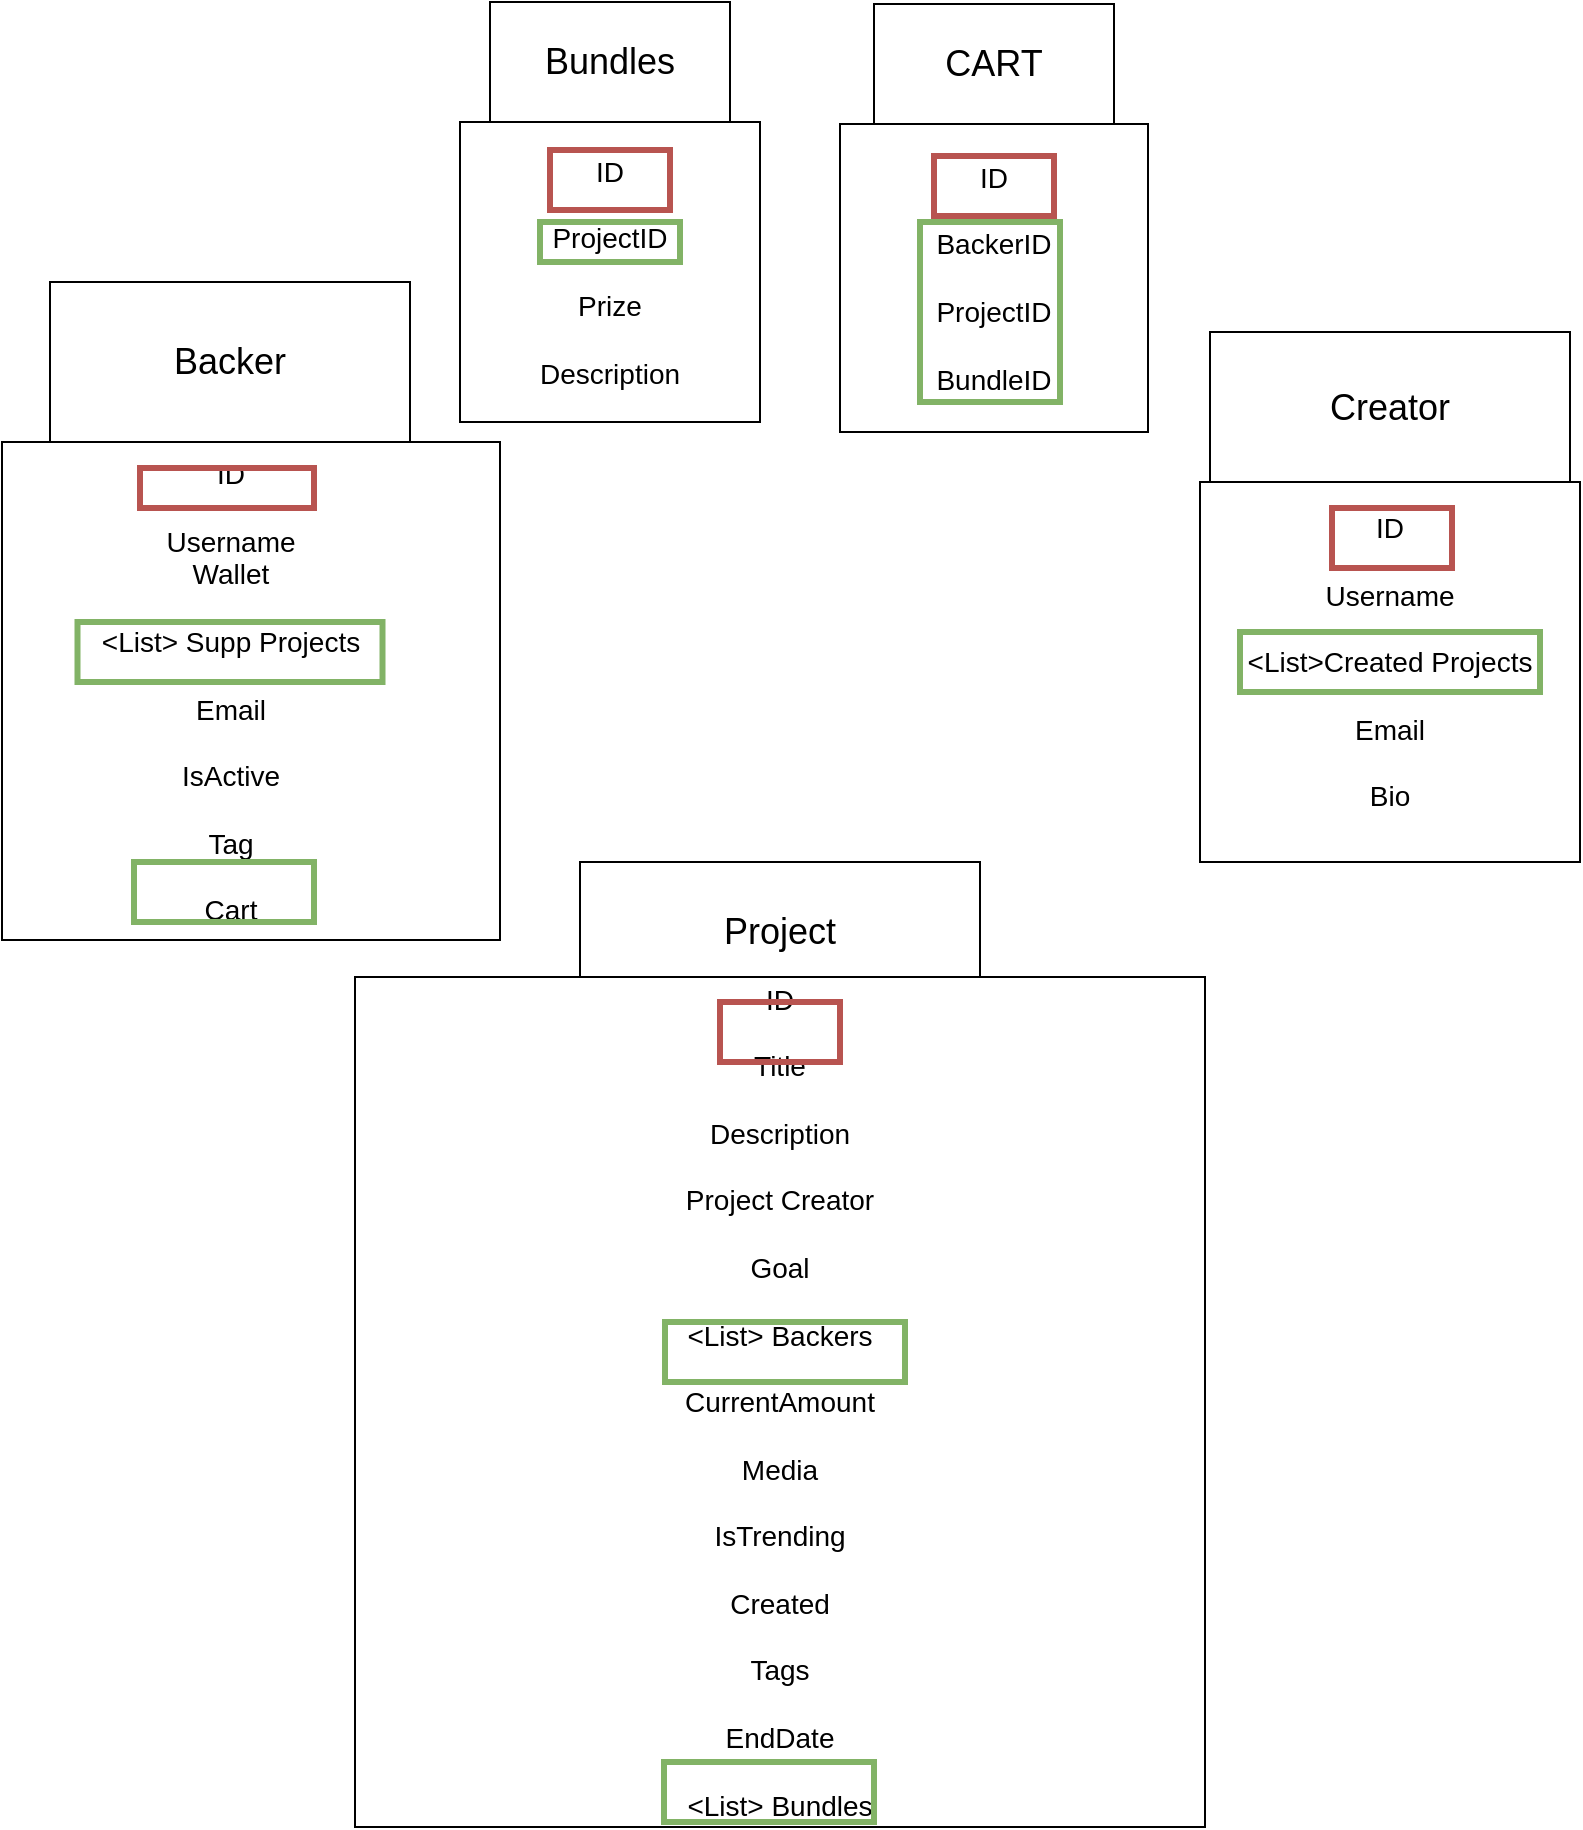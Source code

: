<mxfile version="13.9.8" type="device"><diagram id="z4NY-CRAN8Iqdoqhpu5Z" name="Page-1"><mxGraphModel dx="1527" dy="900" grid="1" gridSize="10" guides="1" tooltips="1" connect="1" arrows="1" fold="1" page="1" pageScale="1" pageWidth="827" pageHeight="1169" math="0" shadow="0"><root><mxCell id="0"/><mxCell id="1" parent="0"/><mxCell id="ml9_eG9htWzkz7weZCml-1" value="&lt;font style=&quot;font-size: 18px&quot;&gt;Backer&lt;/font&gt;" style="rounded=0;whiteSpace=wrap;html=1;" vertex="1" parent="1"><mxGeometry x="25" y="280" width="180" height="80" as="geometry"/></mxCell><mxCell id="ml9_eG9htWzkz7weZCml-3" value="&lt;font style=&quot;font-size: 18px&quot;&gt;Project&lt;/font&gt;" style="rounded=0;whiteSpace=wrap;html=1;" vertex="1" parent="1"><mxGeometry x="290" y="570" width="200" height="70" as="geometry"/></mxCell><mxCell id="ml9_eG9htWzkz7weZCml-4" value="&lt;font style=&quot;font-size: 18px&quot;&gt;Creator&lt;/font&gt;" style="rounded=0;whiteSpace=wrap;html=1;" vertex="1" parent="1"><mxGeometry x="605" y="305" width="180" height="75" as="geometry"/></mxCell><mxCell id="ml9_eG9htWzkz7weZCml-6" value="" style="whiteSpace=wrap;html=1;aspect=fixed;" vertex="1" parent="1"><mxGeometry x="1" y="360" width="249" height="249" as="geometry"/></mxCell><mxCell id="ml9_eG9htWzkz7weZCml-7" value="&lt;font style=&quot;font-size: 14px&quot;&gt;ID&lt;br&gt;&lt;br&gt;Username&lt;br&gt;Wallet&lt;br&gt;&lt;br&gt;&amp;lt;List&amp;gt; Supp Projects&lt;br&gt;&lt;br&gt;Email&lt;br&gt;&lt;br&gt;IsActive&lt;br&gt;&lt;br&gt;Tag&lt;br&gt;&lt;br&gt;Cart&lt;br&gt;&lt;/font&gt;" style="text;html=1;strokeColor=none;fillColor=none;align=center;verticalAlign=middle;whiteSpace=wrap;rounded=0;" vertex="1" parent="1"><mxGeometry x="37.5" y="475" width="155" height="20" as="geometry"/></mxCell><mxCell id="ml9_eG9htWzkz7weZCml-8" value="" style="whiteSpace=wrap;html=1;aspect=fixed;" vertex="1" parent="1"><mxGeometry x="600" y="380" width="190" height="190" as="geometry"/></mxCell><mxCell id="ml9_eG9htWzkz7weZCml-9" value="&lt;font style=&quot;font-size: 14px&quot;&gt;ID&lt;br&gt;&lt;br&gt;Username&lt;br&gt;&lt;br&gt;&amp;lt;List&amp;gt;Created Projects&lt;br&gt;&lt;br&gt;Email&lt;br&gt;&lt;br&gt;Bio&lt;/font&gt;" style="text;html=1;strokeColor=none;fillColor=none;align=center;verticalAlign=middle;whiteSpace=wrap;rounded=0;" vertex="1" parent="1"><mxGeometry x="620" y="460" width="150" height="20" as="geometry"/></mxCell><mxCell id="ml9_eG9htWzkz7weZCml-12" value="" style="whiteSpace=wrap;html=1;aspect=fixed;" vertex="1" parent="1"><mxGeometry x="177.5" y="627.5" width="425" height="425" as="geometry"/></mxCell><mxCell id="ml9_eG9htWzkz7weZCml-13" value="&lt;font style=&quot;font-size: 14px&quot;&gt;ID&lt;br&gt;&lt;br&gt;Title&lt;br&gt;&lt;br&gt;Description&lt;br&gt;&lt;br&gt;Project Creator&lt;br&gt;&lt;br&gt;Goal&lt;br&gt;&lt;br&gt;&amp;lt;List&amp;gt; Backers&lt;br&gt;&lt;br&gt;CurrentAmount&lt;br&gt;&lt;br&gt;Media&lt;br&gt;&lt;br&gt;IsTrending&lt;br&gt;&lt;br&gt;Created&lt;br&gt;&lt;br&gt;Tags&lt;br&gt;&lt;br&gt;EndDate&lt;br&gt;&lt;br&gt;&amp;lt;List&amp;gt; Bundles&lt;br&gt;&lt;/font&gt;" style="text;html=1;strokeColor=none;fillColor=none;align=center;verticalAlign=middle;whiteSpace=wrap;rounded=0;" vertex="1" parent="1"><mxGeometry x="340" y="830" width="100" height="20" as="geometry"/></mxCell><mxCell id="ml9_eG9htWzkz7weZCml-15" value="&lt;font style=&quot;font-size: 18px&quot;&gt;Bundles&lt;/font&gt;" style="rounded=0;whiteSpace=wrap;html=1;" vertex="1" parent="1"><mxGeometry x="245" y="140" width="120" height="60" as="geometry"/></mxCell><mxCell id="ml9_eG9htWzkz7weZCml-16" value="&lt;font style=&quot;font-size: 14px&quot;&gt;ID&lt;br&gt;&lt;br&gt;ProjectID&lt;br&gt;&lt;br&gt;Prize&lt;br&gt;&lt;br&gt;Description&lt;/font&gt;" style="whiteSpace=wrap;html=1;aspect=fixed;" vertex="1" parent="1"><mxGeometry x="230" y="200" width="150" height="150" as="geometry"/></mxCell><mxCell id="ml9_eG9htWzkz7weZCml-17" value="&lt;font style=&quot;font-size: 14px&quot;&gt;ID&lt;br&gt;&lt;br&gt;BackerID&lt;br&gt;&lt;br&gt;ProjectID&lt;br&gt;&lt;br&gt;BundleID&lt;/font&gt;" style="whiteSpace=wrap;html=1;aspect=fixed;" vertex="1" parent="1"><mxGeometry x="420" y="201" width="154" height="154" as="geometry"/></mxCell><mxCell id="ml9_eG9htWzkz7weZCml-18" value="&lt;font style=&quot;font-size: 18px&quot;&gt;CART&lt;/font&gt;" style="rounded=0;whiteSpace=wrap;html=1;" vertex="1" parent="1"><mxGeometry x="437" y="141" width="120" height="60" as="geometry"/></mxCell><mxCell id="ml9_eG9htWzkz7weZCml-19" value="" style="rounded=0;whiteSpace=wrap;html=1;strokeColor=#b85450;fillColor=none;strokeWidth=3;" vertex="1" parent="1"><mxGeometry x="70" y="373" width="87" height="20" as="geometry"/></mxCell><mxCell id="ml9_eG9htWzkz7weZCml-20" value="" style="rounded=0;whiteSpace=wrap;html=1;strokeWidth=3;strokeColor=#b85450;fillColor=none;" vertex="1" parent="1"><mxGeometry x="360" y="640" width="60" height="30" as="geometry"/></mxCell><mxCell id="ml9_eG9htWzkz7weZCml-21" value="" style="rounded=0;whiteSpace=wrap;html=1;strokeWidth=3;strokeColor=#b85450;fillColor=none;" vertex="1" parent="1"><mxGeometry x="467" y="217" width="60" height="30" as="geometry"/></mxCell><mxCell id="ml9_eG9htWzkz7weZCml-22" value="" style="rounded=0;whiteSpace=wrap;html=1;strokeWidth=3;strokeColor=#b85450;fillColor=none;" vertex="1" parent="1"><mxGeometry x="275" y="214" width="60" height="30" as="geometry"/></mxCell><mxCell id="ml9_eG9htWzkz7weZCml-23" value="" style="rounded=0;whiteSpace=wrap;html=1;strokeWidth=3;strokeColor=#b85450;fillColor=none;" vertex="1" parent="1"><mxGeometry x="666" y="393" width="60" height="30" as="geometry"/></mxCell><mxCell id="ml9_eG9htWzkz7weZCml-24" value="" style="rounded=0;whiteSpace=wrap;html=1;strokeWidth=3;strokeColor=#82b366;fillColor=none;" vertex="1" parent="1"><mxGeometry x="38.75" y="450" width="152.5" height="30" as="geometry"/></mxCell><mxCell id="ml9_eG9htWzkz7weZCml-25" value="" style="rounded=0;whiteSpace=wrap;html=1;strokeWidth=3;strokeColor=#82b366;fillColor=none;" vertex="1" parent="1"><mxGeometry x="270" y="250" width="70" height="20" as="geometry"/></mxCell><mxCell id="ml9_eG9htWzkz7weZCml-26" value="" style="rounded=0;whiteSpace=wrap;html=1;strokeWidth=3;strokeColor=#82b366;fillColor=none;" vertex="1" parent="1"><mxGeometry x="620" y="455" width="150" height="30" as="geometry"/></mxCell><mxCell id="ml9_eG9htWzkz7weZCml-27" value="" style="rounded=0;whiteSpace=wrap;html=1;strokeWidth=3;strokeColor=#82b366;fillColor=none;" vertex="1" parent="1"><mxGeometry x="460" y="250" width="70" height="90" as="geometry"/></mxCell><mxCell id="ml9_eG9htWzkz7weZCml-28" value="" style="rounded=0;whiteSpace=wrap;html=1;strokeWidth=3;strokeColor=#82b366;fillColor=none;" vertex="1" parent="1"><mxGeometry x="332.5" y="800" width="120" height="30" as="geometry"/></mxCell><mxCell id="ml9_eG9htWzkz7weZCml-29" value="" style="rounded=0;whiteSpace=wrap;html=1;strokeWidth=3;strokeColor=#82b366;fillColor=none;" vertex="1" parent="1"><mxGeometry x="67" y="570" width="90" height="30" as="geometry"/></mxCell><mxCell id="ml9_eG9htWzkz7weZCml-30" value="" style="rounded=0;whiteSpace=wrap;html=1;strokeWidth=3;strokeColor=#82b366;fillColor=none;" vertex="1" parent="1"><mxGeometry x="332" y="1020" width="105" height="30" as="geometry"/></mxCell></root></mxGraphModel></diagram></mxfile>
